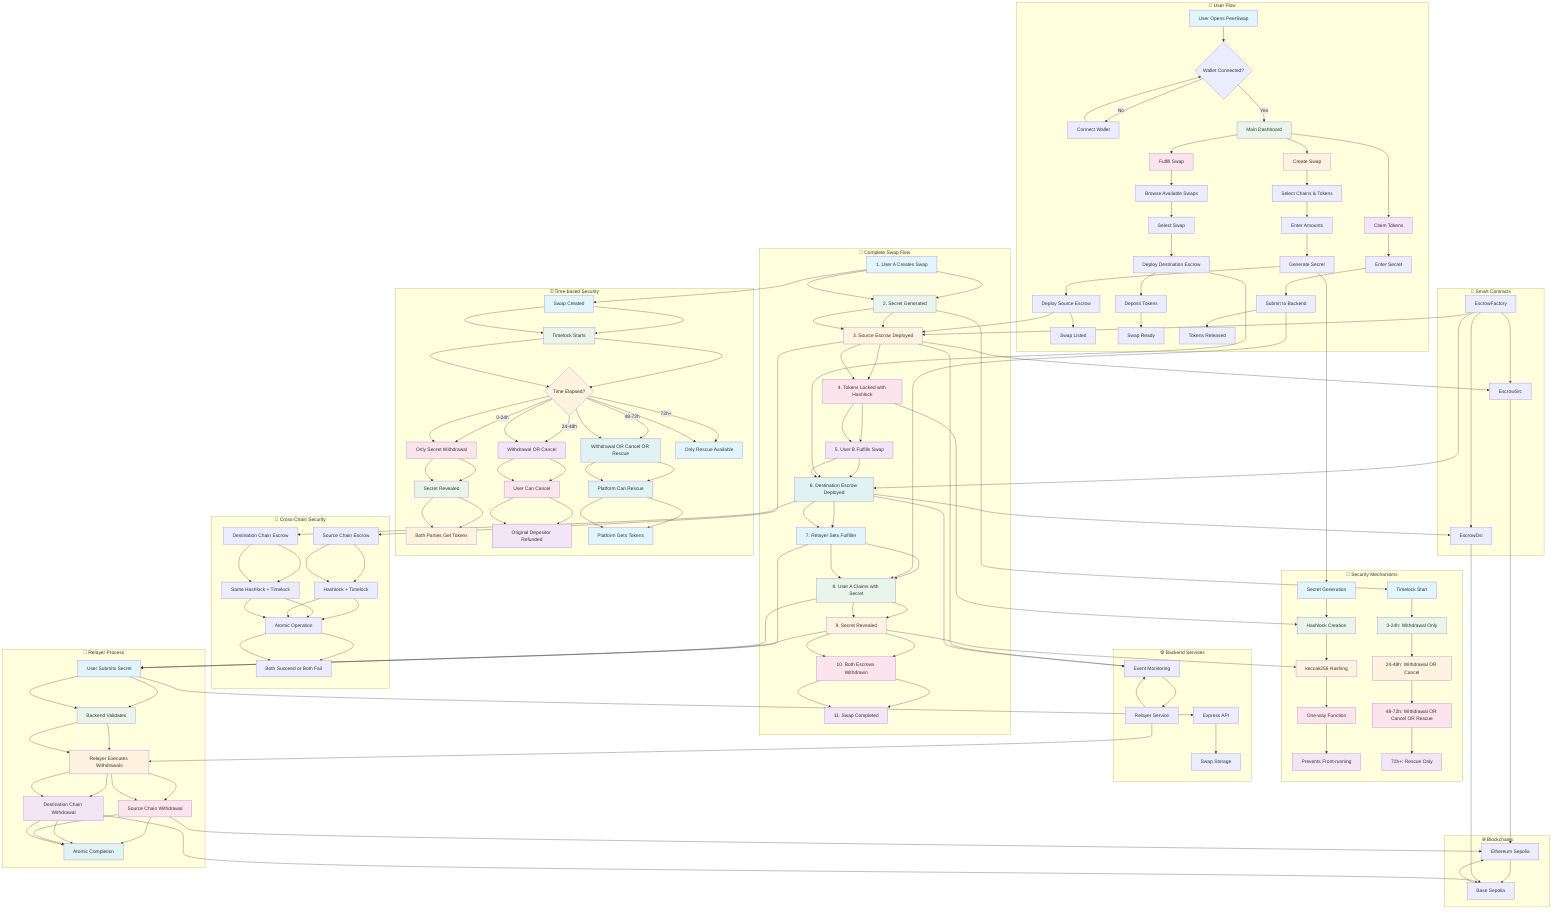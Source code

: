 graph TD
    subgraph UserFlow["👥 User Flow"]
        A[User Opens PeerSwap] --> B{Wallet Connected?}
        B -->|No| C[Connect Wallet]
        C --> B
        B -->|Yes| D[Main Dashboard]
        
        D --> E[Create Swap]
        D --> F[Fulfill Swap]
        D --> G[Claim Tokens]
        
        E --> E1[Select Chains & Tokens]
        E1 --> E2[Enter Amounts]
        E2 --> E3[Generate Secret]
        E3 --> E4[Deploy Source Escrow]
        E4 --> E5[Swap Listed]
        
        F --> F1[Browse Available Swaps]
        F1 --> F2[Select Swap]
        F2 --> F3[Deploy Destination Escrow]
        F3 --> F4[Deposit Tokens]
        F4 --> F5[Swap Ready]
        
        G --> G1[Enter Secret]
        G1 --> G2[Submit to Backend]
        G2 --> G3[Tokens Released]
    end
    
    subgraph Security["🔐 Security Mechanisms"]
        H[Secret Generation] --> I[Hashlock Creation]
        I --> J[keccak256 Hashing]
        J --> K[One-way Function]
        K --> L[Prevents Front-running]
        
        M[Timelock Start] --> N[0-24h: Withdrawal Only]
        N --> O[24-48h: Withdrawal OR Cancel]
        O --> P[48-72h: Withdrawal OR Cancel OR Rescue]
        P --> Q[72h+: Rescue Only]
    end
    
    subgraph SmartContracts["📜 Smart Contracts"]
        SC1[EscrowFactory]
        SC2[EscrowSrc]
        SC3[EscrowDst]
        
        SC1 --> SC2
        SC1 --> SC3
    end
    
    subgraph Backend["⚙️ Backend Services"]
        BE1[Express API]
        BE2[Relayer Service]
        BE3[Swap Storage]
        BE4[Event Monitoring]
        
        BE1 --> BE3
        BE2 --> BE4
        BE4 --> BE2
    end
    
    subgraph Blockchains["🌐 Blockchains"]
        BC1[Ethereum Sepolia]
        BC2[Base Sepolia]
        
        BC1 --> BC2
        BC2 --> BC1
    end
    
    subgraph CompleteFlow["🔄 Complete Swap Flow"]
        CF1[1. User A Creates Swap] --> CF2[2. Secret Generated]
        CF2 --> CF3[3. Source Escrow Deployed]
        CF3 --> CF4[4. Tokens Locked with Hashlock]
        CF4 --> CF5[5. User B Fulfills Swap]
        CF5 --> CF6[6. Destination Escrow Deployed]
        CF6 --> CF7[7. Relayer Sets Fulfiller]
        CF7 --> CF8[8. User A Claims with Secret]
        CF8 --> CF9[9. Secret Revealed]
        CF9 --> CF10[10. Both Escrows Withdrawn]
        CF10 --> CF11[11. Swap Completed]
    end
    
    subgraph TimeSecurity["⏰ Time-based Security"]
        TS1[Swap Created] --> TS2[Timelock Starts]
        TS2 --> TS3{Time Elapsed?}
        TS3 -->|0-24h| TS4[Only Secret Withdrawal]
        TS3 -->|24-48h| TS5[Withdrawal OR Cancel]
        TS3 -->|48-72h| TS6[Withdrawal OR Cancel OR Rescue]
        TS3 -->|72h+| TS7[Only Rescue Available]
        
        TS4 --> TS8[Secret Revealed]
        TS8 --> TS9[Both Parties Get Tokens]
        TS5 --> TS10[User Can Cancel]
        TS10 --> TS11[Original Depositor Refunded]
        TS6 --> TS12[Platform Can Rescue]
        TS12 --> TS13[Platform Gets Tokens]
    end
    
    subgraph CrossChain["🔗 Cross-Chain Security"]
        CC1[Source Chain Escrow] --> CC2[Hashlock + Timelock]
        CC3[Destination Chain Escrow] --> CC4[Same Hashlock + Timelock]
        CC2 --> CC5[Atomic Operation]
        CC4 --> CC5
        CC5 --> CC6[Both Succeed or Both Fail]
    end
    
    subgraph Relayer["🤖 Relayer Process"]
        R1[User Submits Secret] --> R2[Backend Validates]
        R2 --> R3[Relayer Executes Withdrawals]
        R3 --> R4[Source Chain Withdrawal]
        R3 --> R5[Destination Chain Withdrawal]
        R4 --> R6[Atomic Completion]
        R5 --> R6
    end
    
    %% Connections between sections
    E4 --> CF3
    F3 --> CF6
    G2 --> CF8
    CF7 --> R1
    CF9 --> R1
    
    %% Security connections
    E3 --> H
    CF4 --> I
    CF9 --> J
    CF2 --> M
    
    %% Smart contract connections
    CF3 --> SC2
    CF6 --> SC3
    SC1 --> CF3
    SC1 --> CF6
    
    %% Backend connections
    CF3 --> BE4
    CF6 --> BE4
    R1 --> BE1
    BE2 --> R3
    
    %% Blockchain connections
    SC2 --> BC1
    SC3 --> BC2
    R4 --> BC1
    R5 --> BC2
    
    %% Complete flow connections
    CF1 --> CF2
    CF2 --> CF3
    CF3 --> CF4
    CF4 --> CF5
    CF5 --> CF6
    CF6 --> CF7
    CF7 --> CF8
    CF8 --> CF9
    CF9 --> CF10
    CF10 --> CF11
    
    %% Time security connections
    CF1 --> TS1
    TS1 --> TS2
    TS2 --> TS3
    TS3 --> TS4
    TS3 --> TS5
    TS3 --> TS6
    TS3 --> TS7
    TS4 --> TS8
    TS8 --> TS9
    TS5 --> TS10
    TS10 --> TS11
    TS6 --> TS12
    TS12 --> TS13
    
    %% Cross-chain connections
    CF3 --> CC1
    CF6 --> CC3
    CC1 --> CC2
    CC3 --> CC4
    CC2 --> CC5
    CC4 --> CC5
    CC5 --> CC6
    
    %% Relayer connections
    CF8 --> R1
    R1 --> R2
    R2 --> R3
    R3 --> R4
    R3 --> R5
    R4 --> R6
    R5 --> R6
    
    %% Styling
    style A fill:#e1f5fe
    style D fill:#e8f5e8
    style E fill:#fff3e0
    style F fill:#fce4ec
    style G fill:#f3e5f5
    
    style H fill:#e1f5fe
    style I fill:#e8f5e8
    style J fill:#fff3e0
    style K fill:#fce4ec
    style L fill:#f3e5f5
    
    style M fill:#e1f5fe
    style N fill:#e8f5e8
    style O fill:#fff3e0
    style P fill:#fce4ec
    style Q fill:#f3e5f5
    
    style CF1 fill:#e1f5fe
    style CF2 fill:#e8f5e8
    style CF3 fill:#fff3e0
    style CF4 fill:#fce4ec
    style CF5 fill:#f3e5f5
    style CF6 fill:#e0f2f1
    style CF7 fill:#e1f5fe
    style CF8 fill:#e8f5e8
    style CF9 fill:#fff3e0
    style CF10 fill:#fce4ec
    style CF11 fill:#f3e5f5
    
    style TS1 fill:#e1f5fe
    style TS2 fill:#e8f5e8
    style TS3 fill:#fff3e0
    style TS4 fill:#fce4ec
    style TS5 fill:#f3e5f5
    style TS6 fill:#e0f2f1
    style TS7 fill:#e1f5fe
    style TS8 fill:#e8f5e8
    style TS9 fill:#fff3e0
    style TS10 fill:#fce4ec
    style TS11 fill:#f3e5f5
    style TS12 fill:#e0f2f1
    style TS13 fill:#e1f5fe
    
    style R1 fill:#e1f5fe
    style R2 fill:#e8f5e8
    style R3 fill:#fff3e0
    style R4 fill:#fce4ec
    style R5 fill:#f3e5f5
    style R6 fill:#e0f2f1